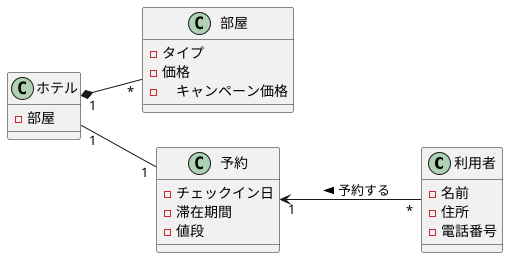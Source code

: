 @startuml 演習3-3
    left to right direction
    class 利用者{
    - 名前
    - 住所
    - 電話番号
    }
    class ホテル{
    - 部屋
    }
    class 部屋{
    - タイプ
    - 価格
    - 　キャンペーン価格
    }
    class 予約{
    - チェックイン日
    - 滞在期間
    - 値段
    }
    ホテル "1" *--"*" 部屋
    ホテル "1"--"1" 予約
    予約 "1"<--"*" 利用者 : 予約する <
@enduml